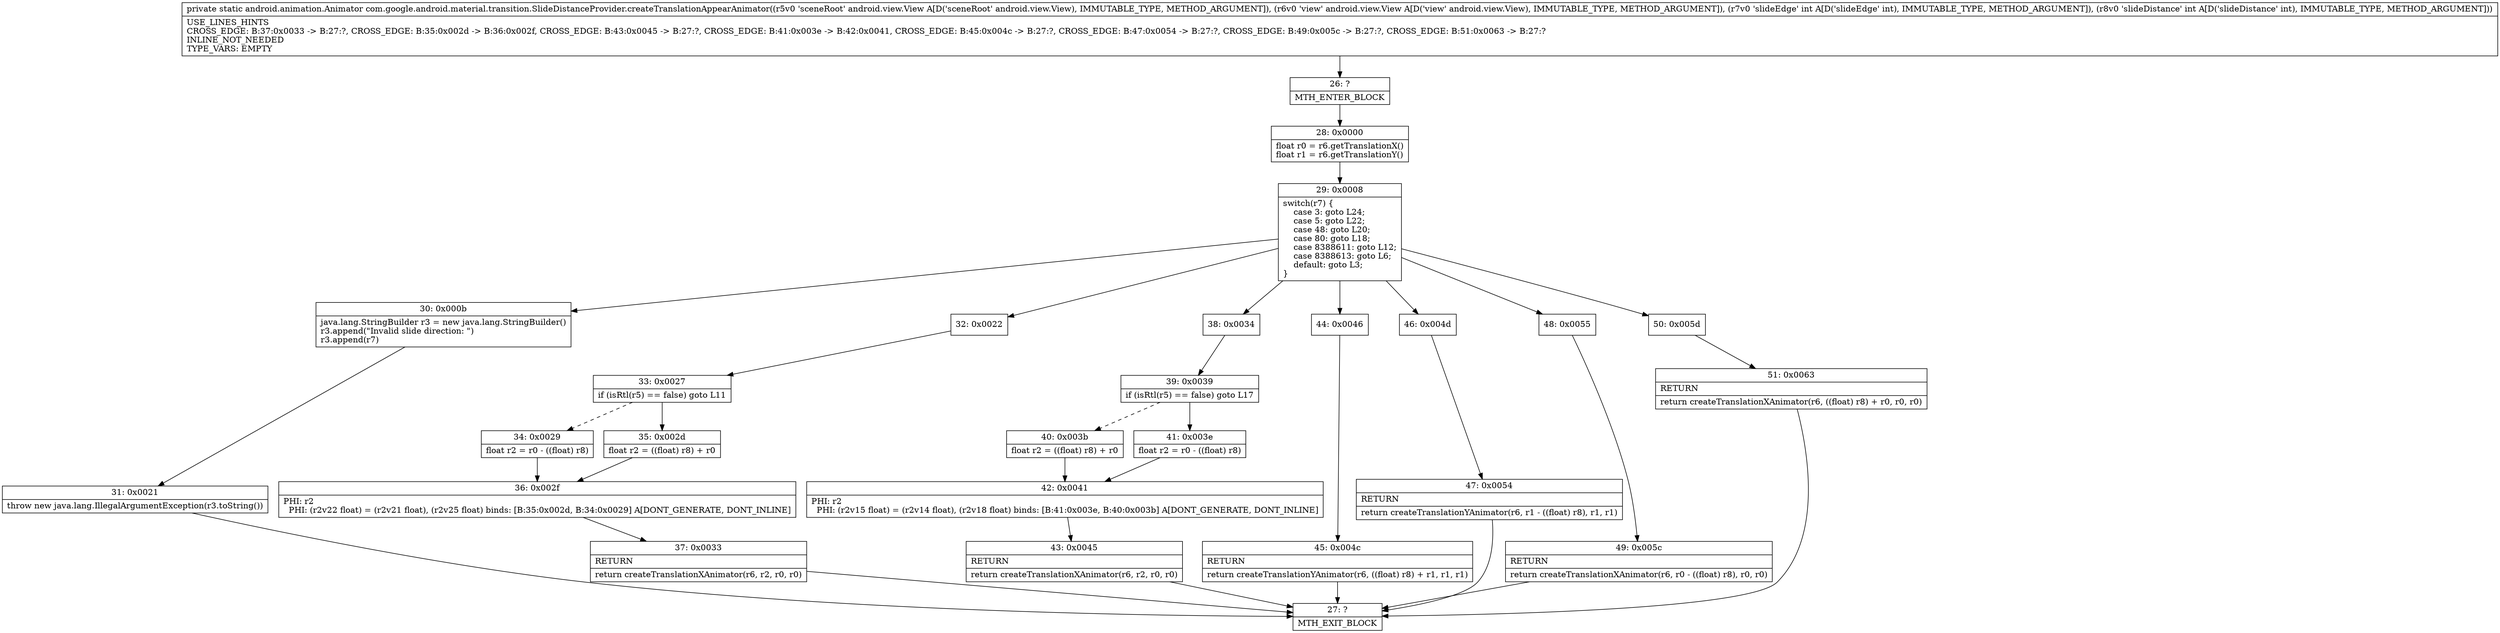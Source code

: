 digraph "CFG forcom.google.android.material.transition.SlideDistanceProvider.createTranslationAppearAnimator(Landroid\/view\/View;Landroid\/view\/View;II)Landroid\/animation\/Animator;" {
Node_26 [shape=record,label="{26\:\ ?|MTH_ENTER_BLOCK\l}"];
Node_28 [shape=record,label="{28\:\ 0x0000|float r0 = r6.getTranslationX()\lfloat r1 = r6.getTranslationY()\l}"];
Node_29 [shape=record,label="{29\:\ 0x0008|switch(r7) \{\l    case 3: goto L24;\l    case 5: goto L22;\l    case 48: goto L20;\l    case 80: goto L18;\l    case 8388611: goto L12;\l    case 8388613: goto L6;\l    default: goto L3;\l\}\l}"];
Node_30 [shape=record,label="{30\:\ 0x000b|java.lang.StringBuilder r3 = new java.lang.StringBuilder()\lr3.append(\"Invalid slide direction: \")\lr3.append(r7)\l}"];
Node_31 [shape=record,label="{31\:\ 0x0021|throw new java.lang.IllegalArgumentException(r3.toString())\l}"];
Node_27 [shape=record,label="{27\:\ ?|MTH_EXIT_BLOCK\l}"];
Node_32 [shape=record,label="{32\:\ 0x0022}"];
Node_33 [shape=record,label="{33\:\ 0x0027|if (isRtl(r5) == false) goto L11\l}"];
Node_34 [shape=record,label="{34\:\ 0x0029|float r2 = r0 \- ((float) r8)\l}"];
Node_36 [shape=record,label="{36\:\ 0x002f|PHI: r2 \l  PHI: (r2v22 float) = (r2v21 float), (r2v25 float) binds: [B:35:0x002d, B:34:0x0029] A[DONT_GENERATE, DONT_INLINE]\l}"];
Node_37 [shape=record,label="{37\:\ 0x0033|RETURN\l|return createTranslationXAnimator(r6, r2, r0, r0)\l}"];
Node_35 [shape=record,label="{35\:\ 0x002d|float r2 = ((float) r8) + r0\l}"];
Node_38 [shape=record,label="{38\:\ 0x0034}"];
Node_39 [shape=record,label="{39\:\ 0x0039|if (isRtl(r5) == false) goto L17\l}"];
Node_40 [shape=record,label="{40\:\ 0x003b|float r2 = ((float) r8) + r0\l}"];
Node_42 [shape=record,label="{42\:\ 0x0041|PHI: r2 \l  PHI: (r2v15 float) = (r2v14 float), (r2v18 float) binds: [B:41:0x003e, B:40:0x003b] A[DONT_GENERATE, DONT_INLINE]\l}"];
Node_43 [shape=record,label="{43\:\ 0x0045|RETURN\l|return createTranslationXAnimator(r6, r2, r0, r0)\l}"];
Node_41 [shape=record,label="{41\:\ 0x003e|float r2 = r0 \- ((float) r8)\l}"];
Node_44 [shape=record,label="{44\:\ 0x0046}"];
Node_45 [shape=record,label="{45\:\ 0x004c|RETURN\l|return createTranslationYAnimator(r6, ((float) r8) + r1, r1, r1)\l}"];
Node_46 [shape=record,label="{46\:\ 0x004d}"];
Node_47 [shape=record,label="{47\:\ 0x0054|RETURN\l|return createTranslationYAnimator(r6, r1 \- ((float) r8), r1, r1)\l}"];
Node_48 [shape=record,label="{48\:\ 0x0055}"];
Node_49 [shape=record,label="{49\:\ 0x005c|RETURN\l|return createTranslationXAnimator(r6, r0 \- ((float) r8), r0, r0)\l}"];
Node_50 [shape=record,label="{50\:\ 0x005d}"];
Node_51 [shape=record,label="{51\:\ 0x0063|RETURN\l|return createTranslationXAnimator(r6, ((float) r8) + r0, r0, r0)\l}"];
MethodNode[shape=record,label="{private static android.animation.Animator com.google.android.material.transition.SlideDistanceProvider.createTranslationAppearAnimator((r5v0 'sceneRoot' android.view.View A[D('sceneRoot' android.view.View), IMMUTABLE_TYPE, METHOD_ARGUMENT]), (r6v0 'view' android.view.View A[D('view' android.view.View), IMMUTABLE_TYPE, METHOD_ARGUMENT]), (r7v0 'slideEdge' int A[D('slideEdge' int), IMMUTABLE_TYPE, METHOD_ARGUMENT]), (r8v0 'slideDistance' int A[D('slideDistance' int), IMMUTABLE_TYPE, METHOD_ARGUMENT]))  | USE_LINES_HINTS\lCROSS_EDGE: B:37:0x0033 \-\> B:27:?, CROSS_EDGE: B:35:0x002d \-\> B:36:0x002f, CROSS_EDGE: B:43:0x0045 \-\> B:27:?, CROSS_EDGE: B:41:0x003e \-\> B:42:0x0041, CROSS_EDGE: B:45:0x004c \-\> B:27:?, CROSS_EDGE: B:47:0x0054 \-\> B:27:?, CROSS_EDGE: B:49:0x005c \-\> B:27:?, CROSS_EDGE: B:51:0x0063 \-\> B:27:?\lINLINE_NOT_NEEDED\lTYPE_VARS: EMPTY\l}"];
MethodNode -> Node_26;Node_26 -> Node_28;
Node_28 -> Node_29;
Node_29 -> Node_30;
Node_29 -> Node_32;
Node_29 -> Node_38;
Node_29 -> Node_44;
Node_29 -> Node_46;
Node_29 -> Node_48;
Node_29 -> Node_50;
Node_30 -> Node_31;
Node_31 -> Node_27;
Node_32 -> Node_33;
Node_33 -> Node_34[style=dashed];
Node_33 -> Node_35;
Node_34 -> Node_36;
Node_36 -> Node_37;
Node_37 -> Node_27;
Node_35 -> Node_36;
Node_38 -> Node_39;
Node_39 -> Node_40[style=dashed];
Node_39 -> Node_41;
Node_40 -> Node_42;
Node_42 -> Node_43;
Node_43 -> Node_27;
Node_41 -> Node_42;
Node_44 -> Node_45;
Node_45 -> Node_27;
Node_46 -> Node_47;
Node_47 -> Node_27;
Node_48 -> Node_49;
Node_49 -> Node_27;
Node_50 -> Node_51;
Node_51 -> Node_27;
}

